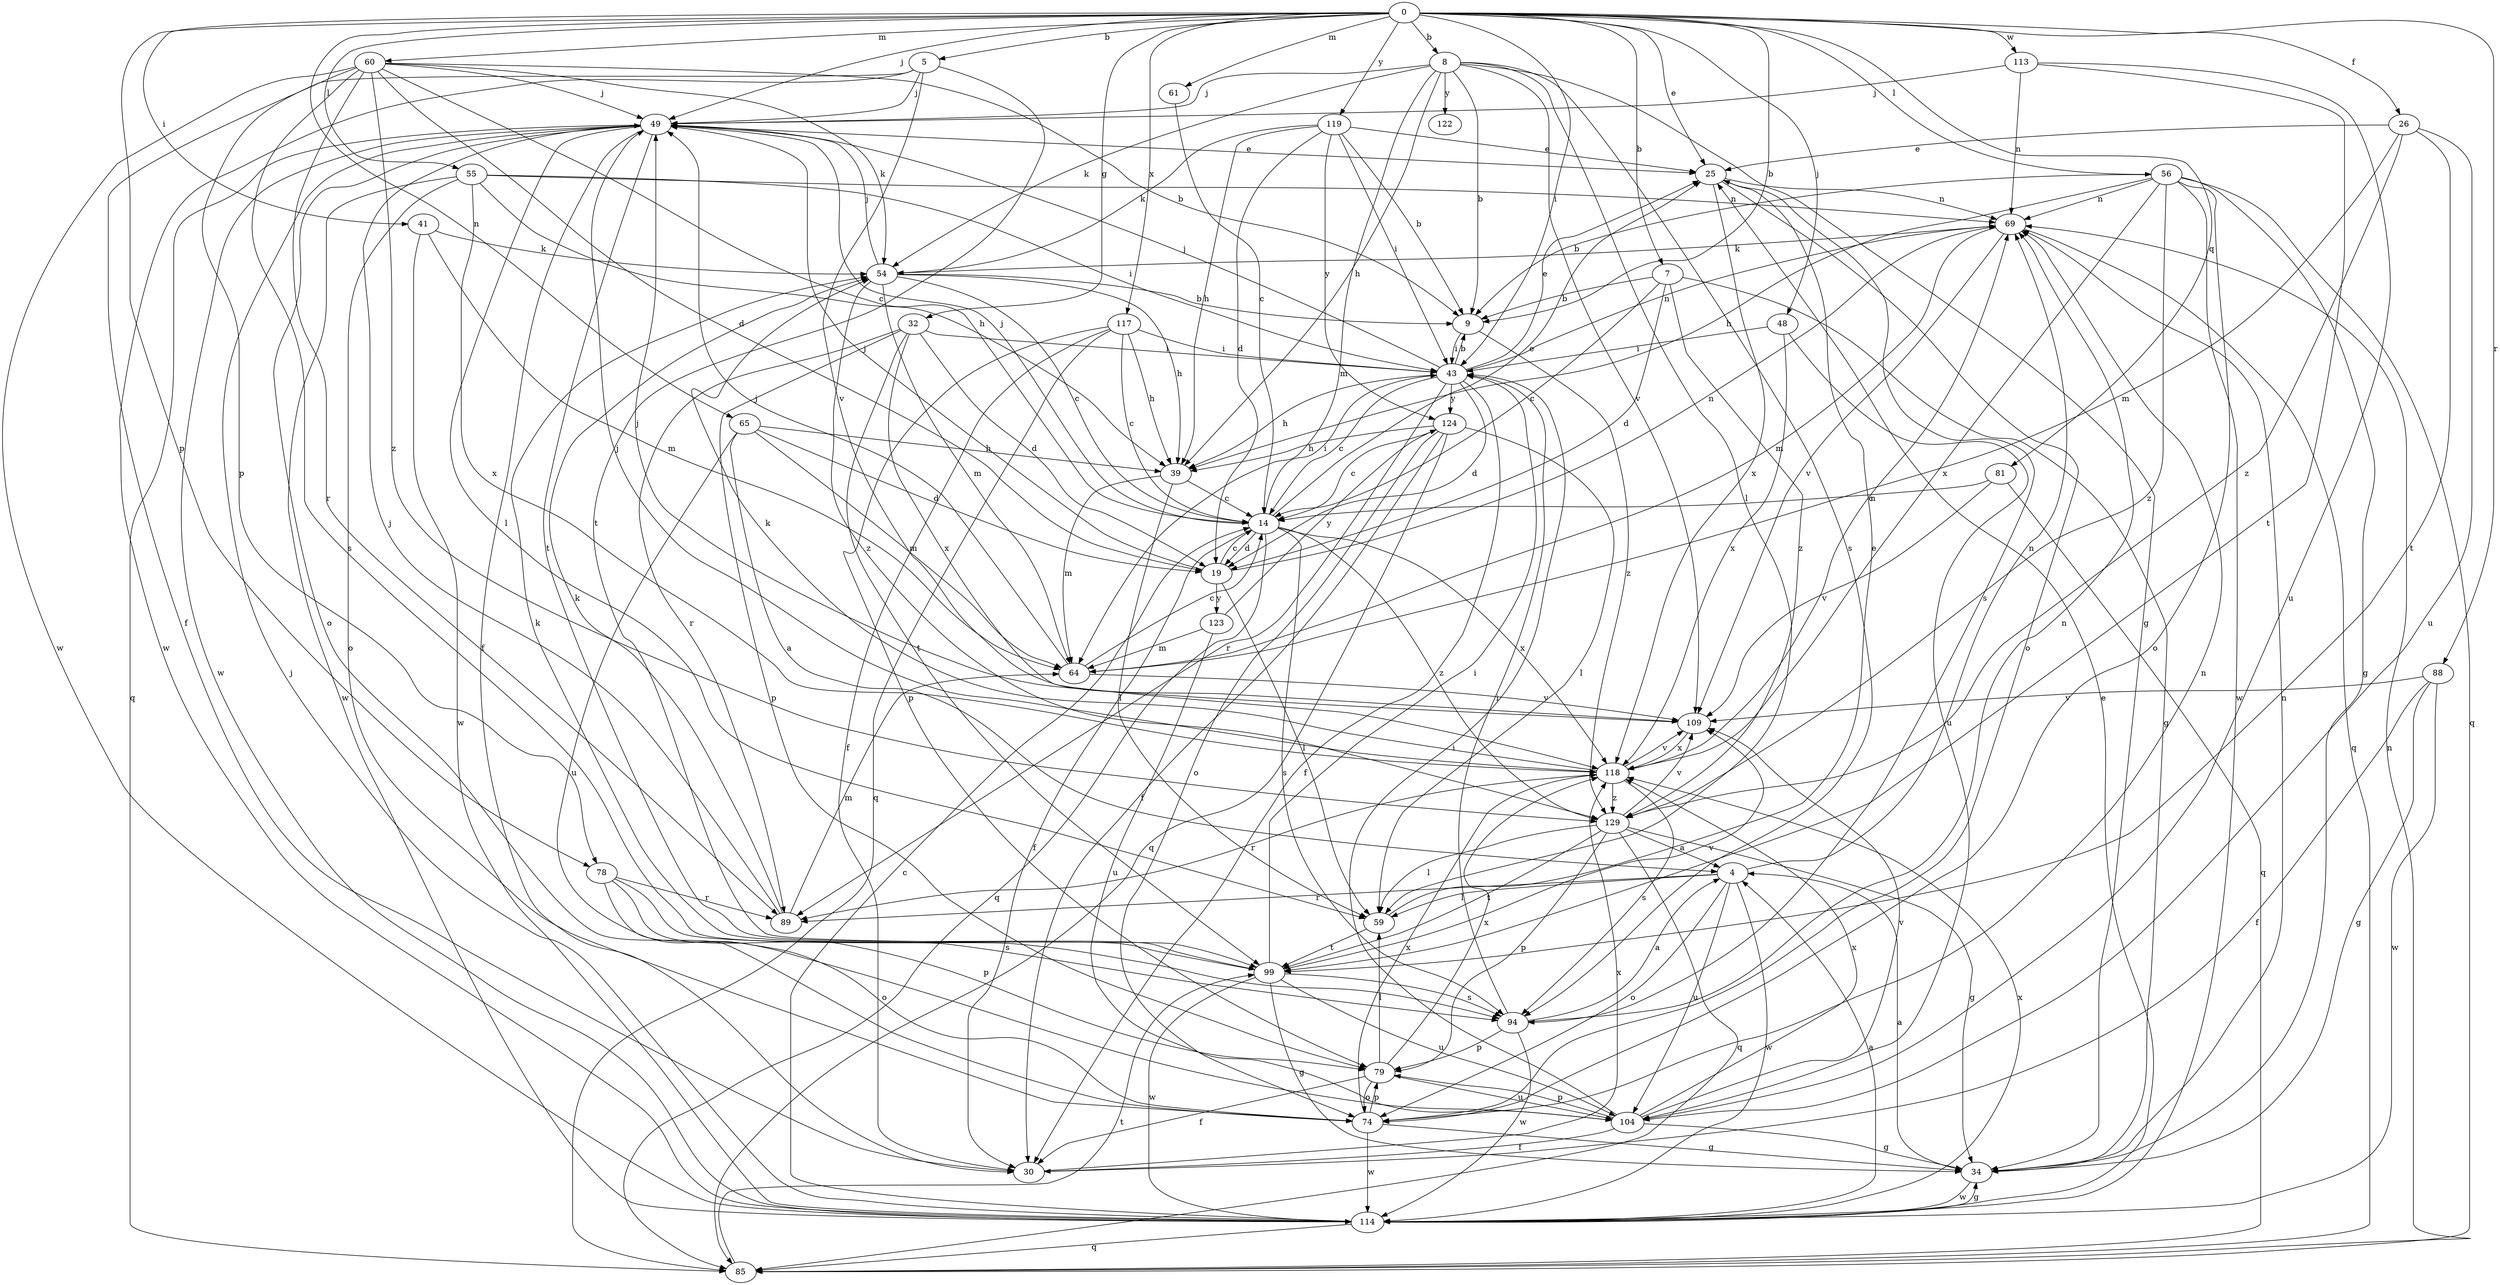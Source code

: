 strict digraph  {
0;
4;
5;
7;
8;
9;
14;
19;
25;
26;
30;
32;
34;
39;
41;
43;
48;
49;
54;
55;
56;
59;
60;
61;
64;
65;
69;
74;
78;
79;
81;
85;
88;
89;
94;
99;
104;
109;
113;
114;
117;
118;
119;
122;
123;
124;
129;
0 -> 5  [label=b];
0 -> 7  [label=b];
0 -> 8  [label=b];
0 -> 9  [label=b];
0 -> 25  [label=e];
0 -> 26  [label=f];
0 -> 32  [label=g];
0 -> 41  [label=i];
0 -> 43  [label=i];
0 -> 48  [label=j];
0 -> 49  [label=j];
0 -> 55  [label=l];
0 -> 56  [label=l];
0 -> 60  [label=m];
0 -> 61  [label=m];
0 -> 65  [label=n];
0 -> 78  [label=p];
0 -> 81  [label=q];
0 -> 88  [label=r];
0 -> 113  [label=w];
0 -> 117  [label=x];
0 -> 119  [label=y];
4 -> 59  [label=l];
4 -> 69  [label=n];
4 -> 74  [label=o];
4 -> 89  [label=r];
4 -> 104  [label=u];
4 -> 114  [label=w];
5 -> 49  [label=j];
5 -> 78  [label=p];
5 -> 99  [label=t];
5 -> 109  [label=v];
5 -> 114  [label=w];
7 -> 9  [label=b];
7 -> 14  [label=c];
7 -> 19  [label=d];
7 -> 34  [label=g];
7 -> 129  [label=z];
8 -> 9  [label=b];
8 -> 34  [label=g];
8 -> 39  [label=h];
8 -> 49  [label=j];
8 -> 54  [label=k];
8 -> 59  [label=l];
8 -> 64  [label=m];
8 -> 94  [label=s];
8 -> 109  [label=v];
8 -> 122  [label=y];
9 -> 43  [label=i];
9 -> 129  [label=z];
14 -> 19  [label=d];
14 -> 25  [label=e];
14 -> 30  [label=f];
14 -> 43  [label=i];
14 -> 49  [label=j];
14 -> 85  [label=q];
14 -> 94  [label=s];
14 -> 118  [label=x];
14 -> 129  [label=z];
19 -> 14  [label=c];
19 -> 49  [label=j];
19 -> 59  [label=l];
19 -> 69  [label=n];
19 -> 123  [label=y];
25 -> 69  [label=n];
25 -> 74  [label=o];
25 -> 94  [label=s];
25 -> 118  [label=x];
26 -> 25  [label=e];
26 -> 64  [label=m];
26 -> 99  [label=t];
26 -> 104  [label=u];
26 -> 129  [label=z];
30 -> 118  [label=x];
32 -> 19  [label=d];
32 -> 43  [label=i];
32 -> 79  [label=p];
32 -> 89  [label=r];
32 -> 99  [label=t];
32 -> 118  [label=x];
34 -> 4  [label=a];
34 -> 69  [label=n];
34 -> 114  [label=w];
39 -> 14  [label=c];
39 -> 59  [label=l];
39 -> 64  [label=m];
41 -> 54  [label=k];
41 -> 64  [label=m];
41 -> 114  [label=w];
43 -> 9  [label=b];
43 -> 14  [label=c];
43 -> 19  [label=d];
43 -> 25  [label=e];
43 -> 30  [label=f];
43 -> 39  [label=h];
43 -> 49  [label=j];
43 -> 69  [label=n];
43 -> 89  [label=r];
43 -> 124  [label=y];
48 -> 43  [label=i];
48 -> 104  [label=u];
48 -> 118  [label=x];
49 -> 25  [label=e];
49 -> 30  [label=f];
49 -> 59  [label=l];
49 -> 74  [label=o];
49 -> 85  [label=q];
49 -> 99  [label=t];
49 -> 114  [label=w];
54 -> 9  [label=b];
54 -> 14  [label=c];
54 -> 39  [label=h];
54 -> 49  [label=j];
54 -> 64  [label=m];
54 -> 129  [label=z];
55 -> 39  [label=h];
55 -> 43  [label=i];
55 -> 69  [label=n];
55 -> 74  [label=o];
55 -> 114  [label=w];
55 -> 118  [label=x];
56 -> 9  [label=b];
56 -> 34  [label=g];
56 -> 39  [label=h];
56 -> 69  [label=n];
56 -> 74  [label=o];
56 -> 85  [label=q];
56 -> 114  [label=w];
56 -> 118  [label=x];
56 -> 129  [label=z];
59 -> 25  [label=e];
59 -> 99  [label=t];
60 -> 9  [label=b];
60 -> 14  [label=c];
60 -> 19  [label=d];
60 -> 30  [label=f];
60 -> 49  [label=j];
60 -> 54  [label=k];
60 -> 89  [label=r];
60 -> 94  [label=s];
60 -> 114  [label=w];
60 -> 129  [label=z];
61 -> 14  [label=c];
64 -> 14  [label=c];
64 -> 49  [label=j];
64 -> 109  [label=v];
65 -> 4  [label=a];
65 -> 19  [label=d];
65 -> 39  [label=h];
65 -> 64  [label=m];
65 -> 104  [label=u];
69 -> 54  [label=k];
69 -> 64  [label=m];
69 -> 85  [label=q];
69 -> 109  [label=v];
74 -> 34  [label=g];
74 -> 69  [label=n];
74 -> 79  [label=p];
74 -> 114  [label=w];
74 -> 118  [label=x];
78 -> 74  [label=o];
78 -> 79  [label=p];
78 -> 89  [label=r];
78 -> 94  [label=s];
79 -> 30  [label=f];
79 -> 59  [label=l];
79 -> 74  [label=o];
79 -> 104  [label=u];
79 -> 118  [label=x];
81 -> 14  [label=c];
81 -> 85  [label=q];
81 -> 109  [label=v];
85 -> 69  [label=n];
85 -> 99  [label=t];
88 -> 30  [label=f];
88 -> 34  [label=g];
88 -> 109  [label=v];
88 -> 114  [label=w];
89 -> 49  [label=j];
89 -> 54  [label=k];
89 -> 64  [label=m];
94 -> 4  [label=a];
94 -> 43  [label=i];
94 -> 69  [label=n];
94 -> 79  [label=p];
94 -> 114  [label=w];
99 -> 34  [label=g];
99 -> 43  [label=i];
99 -> 54  [label=k];
99 -> 94  [label=s];
99 -> 104  [label=u];
99 -> 109  [label=v];
99 -> 114  [label=w];
104 -> 30  [label=f];
104 -> 34  [label=g];
104 -> 43  [label=i];
104 -> 79  [label=p];
104 -> 109  [label=v];
104 -> 118  [label=x];
109 -> 49  [label=j];
109 -> 118  [label=x];
113 -> 49  [label=j];
113 -> 69  [label=n];
113 -> 99  [label=t];
113 -> 104  [label=u];
114 -> 4  [label=a];
114 -> 14  [label=c];
114 -> 25  [label=e];
114 -> 34  [label=g];
114 -> 49  [label=j];
114 -> 85  [label=q];
114 -> 118  [label=x];
117 -> 14  [label=c];
117 -> 30  [label=f];
117 -> 39  [label=h];
117 -> 43  [label=i];
117 -> 79  [label=p];
117 -> 85  [label=q];
118 -> 49  [label=j];
118 -> 54  [label=k];
118 -> 69  [label=n];
118 -> 89  [label=r];
118 -> 94  [label=s];
118 -> 109  [label=v];
118 -> 129  [label=z];
119 -> 9  [label=b];
119 -> 19  [label=d];
119 -> 25  [label=e];
119 -> 39  [label=h];
119 -> 43  [label=i];
119 -> 54  [label=k];
119 -> 124  [label=y];
123 -> 64  [label=m];
123 -> 104  [label=u];
123 -> 124  [label=y];
124 -> 14  [label=c];
124 -> 30  [label=f];
124 -> 39  [label=h];
124 -> 59  [label=l];
124 -> 74  [label=o];
124 -> 85  [label=q];
129 -> 4  [label=a];
129 -> 34  [label=g];
129 -> 59  [label=l];
129 -> 79  [label=p];
129 -> 85  [label=q];
129 -> 99  [label=t];
129 -> 109  [label=v];
}
